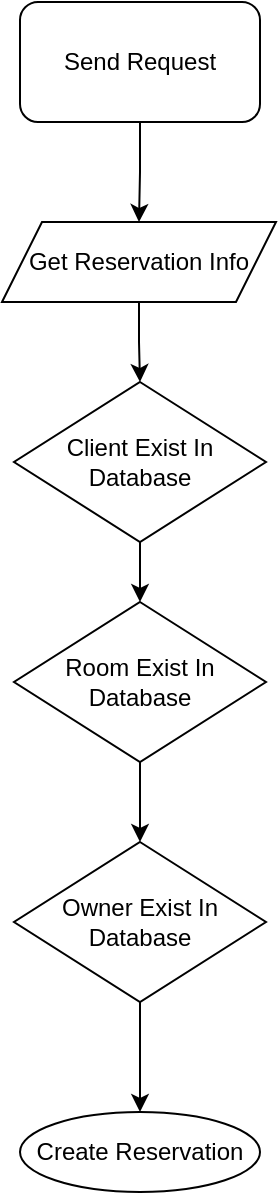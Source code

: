 <mxfile version="27.1.5">
  <diagram id="C5RBs43oDa-KdzZeNtuy" name="Page-1">
    <mxGraphModel dx="1611" dy="778" grid="1" gridSize="10" guides="1" tooltips="1" connect="1" arrows="1" fold="1" page="1" pageScale="1" pageWidth="827" pageHeight="1169" math="0" shadow="0">
      <root>
        <mxCell id="WIyWlLk6GJQsqaUBKTNV-0" />
        <mxCell id="WIyWlLk6GJQsqaUBKTNV-1" parent="WIyWlLk6GJQsqaUBKTNV-0" />
        <mxCell id="vaapL6yAOFuLathCSvbo-5" style="edgeStyle=orthogonalEdgeStyle;rounded=0;orthogonalLoop=1;jettySize=auto;html=1;entryX=0.5;entryY=0;entryDx=0;entryDy=0;" edge="1" parent="WIyWlLk6GJQsqaUBKTNV-1" source="vaapL6yAOFuLathCSvbo-0" target="vaapL6yAOFuLathCSvbo-2">
          <mxGeometry relative="1" as="geometry" />
        </mxCell>
        <mxCell id="vaapL6yAOFuLathCSvbo-0" value="Send Request" style="rounded=1;whiteSpace=wrap;html=1;" vertex="1" parent="WIyWlLk6GJQsqaUBKTNV-1">
          <mxGeometry x="354" y="30" width="120" height="60" as="geometry" />
        </mxCell>
        <mxCell id="vaapL6yAOFuLathCSvbo-14" value="" style="edgeStyle=orthogonalEdgeStyle;rounded=0;orthogonalLoop=1;jettySize=auto;html=1;" edge="1" parent="WIyWlLk6GJQsqaUBKTNV-1" source="vaapL6yAOFuLathCSvbo-2" target="vaapL6yAOFuLathCSvbo-8">
          <mxGeometry relative="1" as="geometry" />
        </mxCell>
        <mxCell id="vaapL6yAOFuLathCSvbo-2" value="Get Reservation Info" style="shape=parallelogram;perimeter=parallelogramPerimeter;whiteSpace=wrap;html=1;fixedSize=1;" vertex="1" parent="WIyWlLk6GJQsqaUBKTNV-1">
          <mxGeometry x="345" y="140" width="137" height="40" as="geometry" />
        </mxCell>
        <mxCell id="vaapL6yAOFuLathCSvbo-7" value="Create Reservation" style="ellipse;whiteSpace=wrap;html=1;" vertex="1" parent="WIyWlLk6GJQsqaUBKTNV-1">
          <mxGeometry x="354" y="585" width="120" height="40" as="geometry" />
        </mxCell>
        <mxCell id="vaapL6yAOFuLathCSvbo-11" style="edgeStyle=orthogonalEdgeStyle;rounded=0;orthogonalLoop=1;jettySize=auto;html=1;" edge="1" parent="WIyWlLk6GJQsqaUBKTNV-1" source="vaapL6yAOFuLathCSvbo-8" target="vaapL6yAOFuLathCSvbo-9">
          <mxGeometry relative="1" as="geometry" />
        </mxCell>
        <mxCell id="vaapL6yAOFuLathCSvbo-8" value="Client Exist In Database" style="rhombus;whiteSpace=wrap;html=1;" vertex="1" parent="WIyWlLk6GJQsqaUBKTNV-1">
          <mxGeometry x="351" y="220" width="126" height="80" as="geometry" />
        </mxCell>
        <mxCell id="vaapL6yAOFuLathCSvbo-12" style="edgeStyle=orthogonalEdgeStyle;rounded=0;orthogonalLoop=1;jettySize=auto;html=1;" edge="1" parent="WIyWlLk6GJQsqaUBKTNV-1" source="vaapL6yAOFuLathCSvbo-9" target="vaapL6yAOFuLathCSvbo-10">
          <mxGeometry relative="1" as="geometry" />
        </mxCell>
        <mxCell id="vaapL6yAOFuLathCSvbo-9" value="Room Exist In Database" style="rhombus;whiteSpace=wrap;html=1;" vertex="1" parent="WIyWlLk6GJQsqaUBKTNV-1">
          <mxGeometry x="351" y="330" width="126" height="80" as="geometry" />
        </mxCell>
        <mxCell id="vaapL6yAOFuLathCSvbo-15" style="edgeStyle=orthogonalEdgeStyle;rounded=0;orthogonalLoop=1;jettySize=auto;html=1;entryX=0.5;entryY=0;entryDx=0;entryDy=0;" edge="1" parent="WIyWlLk6GJQsqaUBKTNV-1" source="vaapL6yAOFuLathCSvbo-10" target="vaapL6yAOFuLathCSvbo-7">
          <mxGeometry relative="1" as="geometry" />
        </mxCell>
        <mxCell id="vaapL6yAOFuLathCSvbo-10" value="Owner Exist In Database" style="rhombus;whiteSpace=wrap;html=1;" vertex="1" parent="WIyWlLk6GJQsqaUBKTNV-1">
          <mxGeometry x="351" y="450" width="126" height="80" as="geometry" />
        </mxCell>
      </root>
    </mxGraphModel>
  </diagram>
</mxfile>
